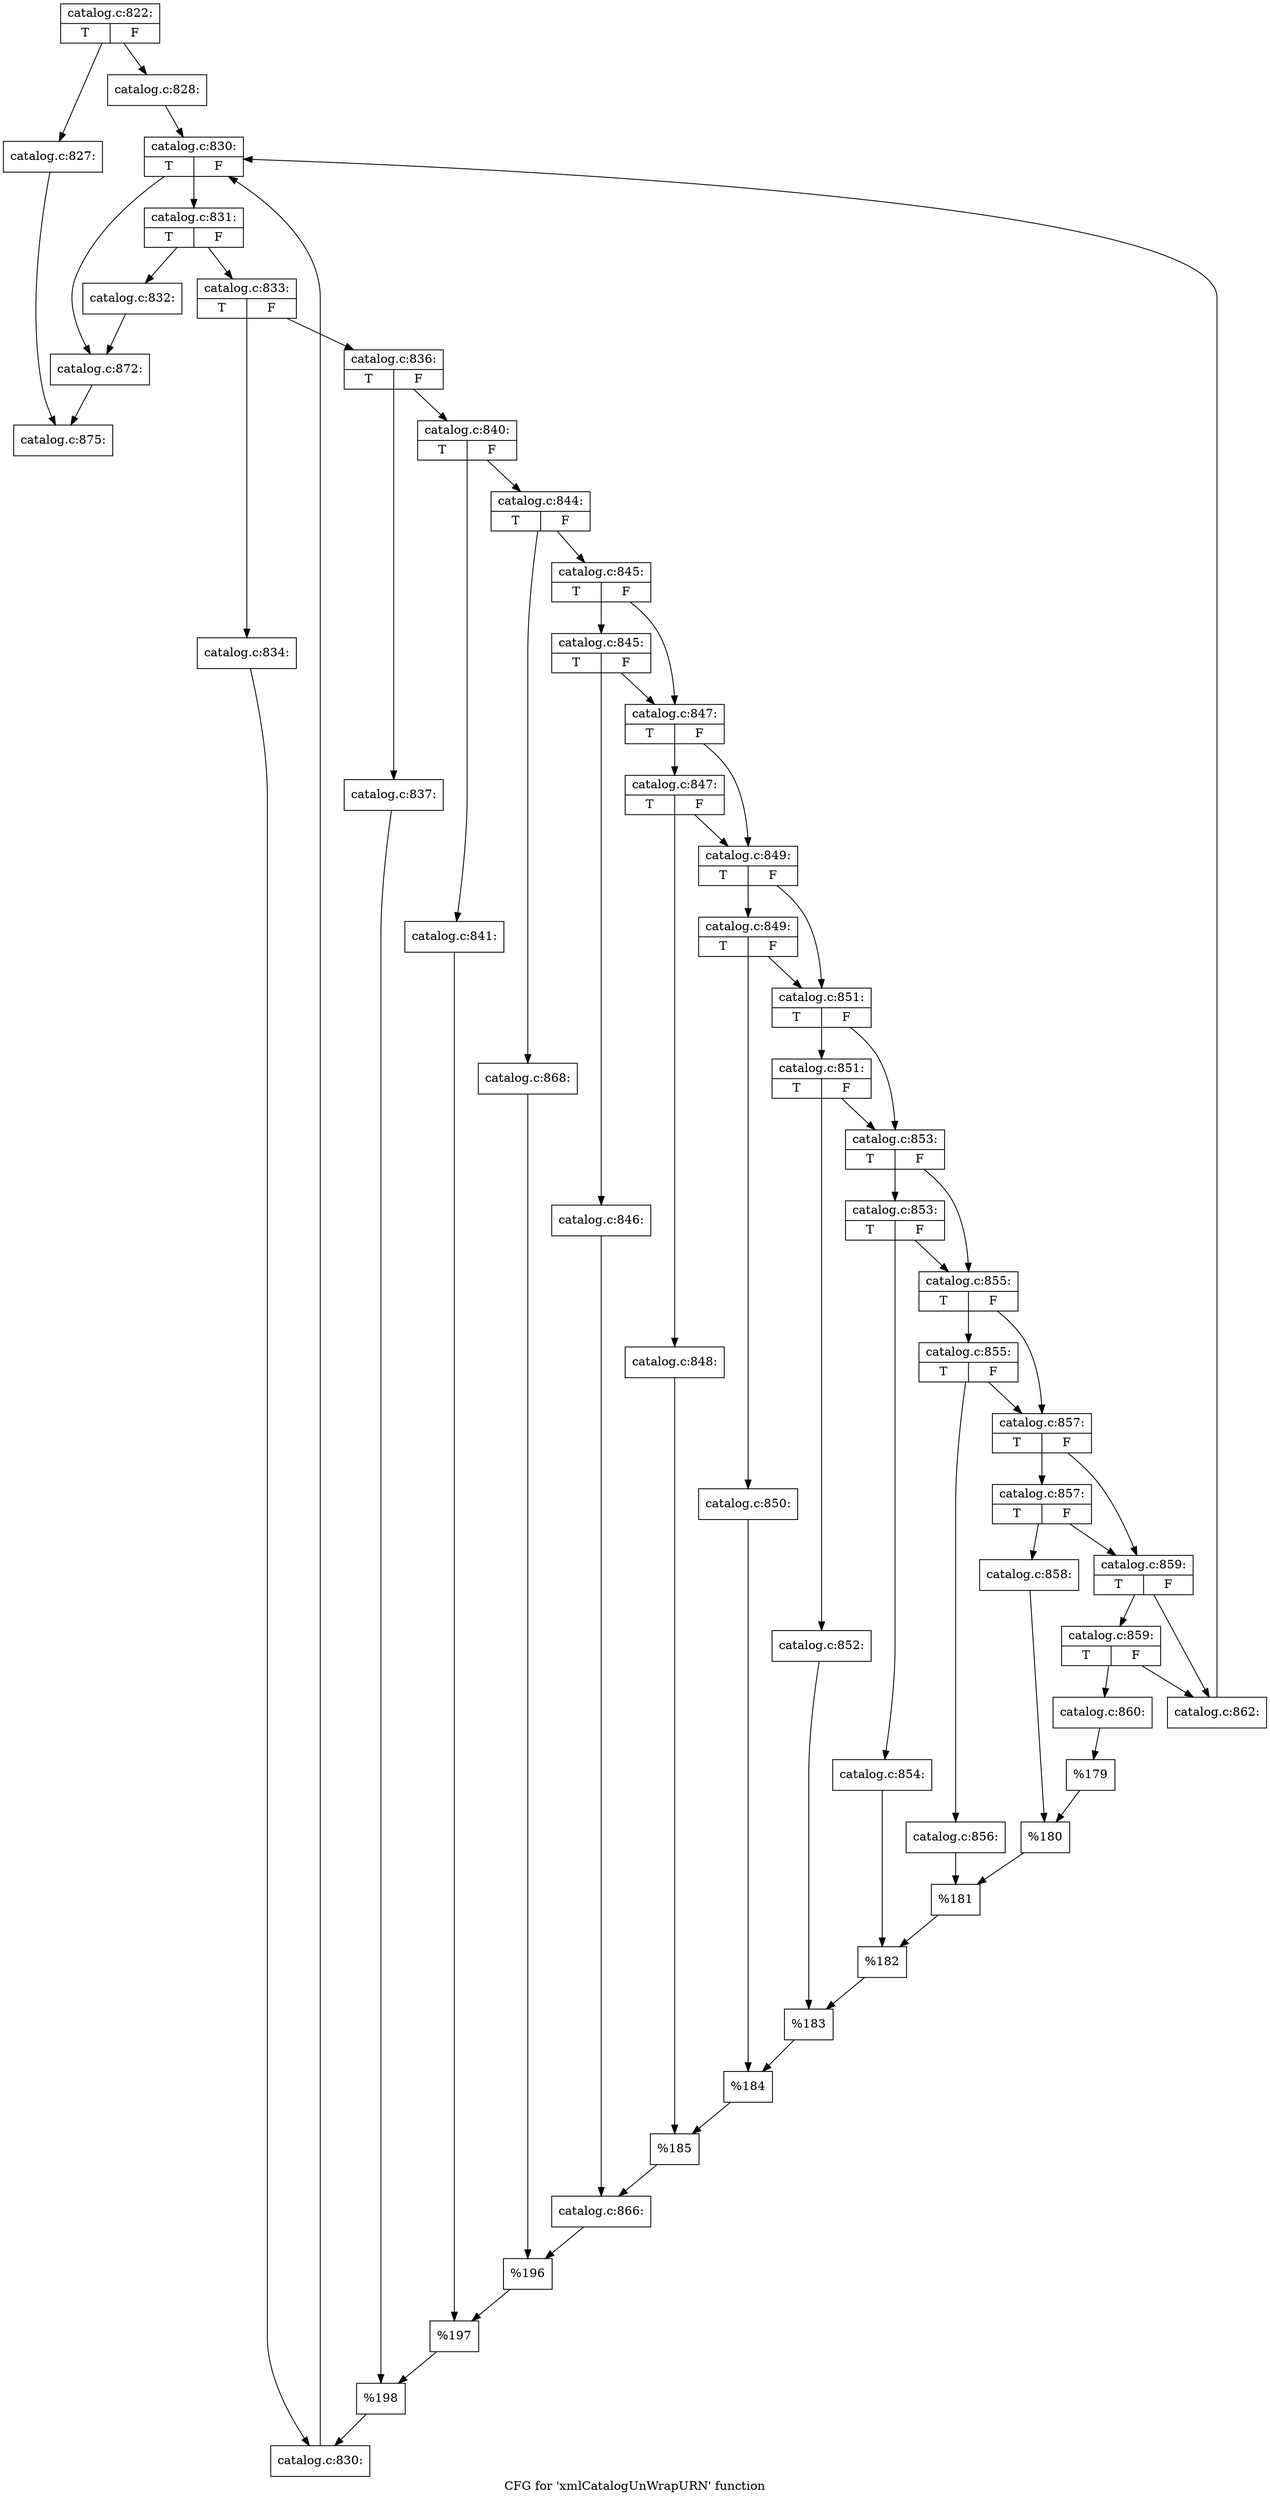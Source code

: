 digraph "CFG for 'xmlCatalogUnWrapURN' function" {
	label="CFG for 'xmlCatalogUnWrapURN' function";

	Node0x39ee640 [shape=record,label="{catalog.c:822:|{<s0>T|<s1>F}}"];
	Node0x39ee640 -> Node0x39fcbd0;
	Node0x39ee640 -> Node0x39fcc20;
	Node0x39fcbd0 [shape=record,label="{catalog.c:827:}"];
	Node0x39fcbd0 -> Node0x39eeb20;
	Node0x39fcc20 [shape=record,label="{catalog.c:828:}"];
	Node0x39fcc20 -> Node0x39fd3c0;
	Node0x39fd3c0 [shape=record,label="{catalog.c:830:|{<s0>T|<s1>F}}"];
	Node0x39fd3c0 -> Node0x39fd870;
	Node0x39fd3c0 -> Node0x39fd5e0;
	Node0x39fd870 [shape=record,label="{catalog.c:831:|{<s0>T|<s1>F}}"];
	Node0x39fd870 -> Node0x39fda60;
	Node0x39fd870 -> Node0x39fdab0;
	Node0x39fda60 [shape=record,label="{catalog.c:832:}"];
	Node0x39fda60 -> Node0x39fd5e0;
	Node0x39fdab0 [shape=record,label="{catalog.c:833:|{<s0>T|<s1>F}}"];
	Node0x39fdab0 -> Node0x39fdf00;
	Node0x39fdab0 -> Node0x39fdfa0;
	Node0x39fdf00 [shape=record,label="{catalog.c:834:}"];
	Node0x39fdf00 -> Node0x39fdf50;
	Node0x39fdfa0 [shape=record,label="{catalog.c:836:|{<s0>T|<s1>F}}"];
	Node0x39fdfa0 -> Node0x39fea90;
	Node0x39fdfa0 -> Node0x39feb30;
	Node0x39fea90 [shape=record,label="{catalog.c:837:}"];
	Node0x39fea90 -> Node0x39feae0;
	Node0x39feb30 [shape=record,label="{catalog.c:840:|{<s0>T|<s1>F}}"];
	Node0x39feb30 -> Node0x39ffa30;
	Node0x39feb30 -> Node0x39ffad0;
	Node0x39ffa30 [shape=record,label="{catalog.c:841:}"];
	Node0x39ffa30 -> Node0x39ffa80;
	Node0x39ffad0 [shape=record,label="{catalog.c:844:|{<s0>T|<s1>F}}"];
	Node0x39ffad0 -> Node0x3a009d0;
	Node0x39ffad0 -> Node0x3a00a70;
	Node0x3a009d0 [shape=record,label="{catalog.c:845:|{<s0>T|<s1>F}}"];
	Node0x3a009d0 -> Node0x3a01010;
	Node0x3a009d0 -> Node0x3a00fc0;
	Node0x3a01010 [shape=record,label="{catalog.c:845:|{<s0>T|<s1>F}}"];
	Node0x3a01010 -> Node0x3a00f20;
	Node0x3a01010 -> Node0x3a00fc0;
	Node0x3a00f20 [shape=record,label="{catalog.c:846:}"];
	Node0x3a00f20 -> Node0x3a00f70;
	Node0x3a00fc0 [shape=record,label="{catalog.c:847:|{<s0>T|<s1>F}}"];
	Node0x3a00fc0 -> Node0x3a01d70;
	Node0x3a00fc0 -> Node0x3a01d20;
	Node0x3a01d70 [shape=record,label="{catalog.c:847:|{<s0>T|<s1>F}}"];
	Node0x3a01d70 -> Node0x3a01c80;
	Node0x3a01d70 -> Node0x3a01d20;
	Node0x3a01c80 [shape=record,label="{catalog.c:848:}"];
	Node0x3a01c80 -> Node0x3a01cd0;
	Node0x3a01d20 [shape=record,label="{catalog.c:849:|{<s0>T|<s1>F}}"];
	Node0x3a01d20 -> Node0x3a02af0;
	Node0x3a01d20 -> Node0x3a02aa0;
	Node0x3a02af0 [shape=record,label="{catalog.c:849:|{<s0>T|<s1>F}}"];
	Node0x3a02af0 -> Node0x3a02a00;
	Node0x3a02af0 -> Node0x3a02aa0;
	Node0x3a02a00 [shape=record,label="{catalog.c:850:}"];
	Node0x3a02a00 -> Node0x3a02a50;
	Node0x3a02aa0 [shape=record,label="{catalog.c:851:|{<s0>T|<s1>F}}"];
	Node0x3a02aa0 -> Node0x3a03870;
	Node0x3a02aa0 -> Node0x3a03820;
	Node0x3a03870 [shape=record,label="{catalog.c:851:|{<s0>T|<s1>F}}"];
	Node0x3a03870 -> Node0x3a03780;
	Node0x3a03870 -> Node0x3a03820;
	Node0x3a03780 [shape=record,label="{catalog.c:852:}"];
	Node0x3a03780 -> Node0x3a037d0;
	Node0x3a03820 [shape=record,label="{catalog.c:853:|{<s0>T|<s1>F}}"];
	Node0x3a03820 -> Node0x3a045f0;
	Node0x3a03820 -> Node0x3a045a0;
	Node0x3a045f0 [shape=record,label="{catalog.c:853:|{<s0>T|<s1>F}}"];
	Node0x3a045f0 -> Node0x3a04500;
	Node0x3a045f0 -> Node0x3a045a0;
	Node0x3a04500 [shape=record,label="{catalog.c:854:}"];
	Node0x3a04500 -> Node0x3a04550;
	Node0x3a045a0 [shape=record,label="{catalog.c:855:|{<s0>T|<s1>F}}"];
	Node0x3a045a0 -> Node0x3a05370;
	Node0x3a045a0 -> Node0x3a05320;
	Node0x3a05370 [shape=record,label="{catalog.c:855:|{<s0>T|<s1>F}}"];
	Node0x3a05370 -> Node0x3a05280;
	Node0x3a05370 -> Node0x3a05320;
	Node0x3a05280 [shape=record,label="{catalog.c:856:}"];
	Node0x3a05280 -> Node0x3a052d0;
	Node0x3a05320 [shape=record,label="{catalog.c:857:|{<s0>T|<s1>F}}"];
	Node0x3a05320 -> Node0x3a060f0;
	Node0x3a05320 -> Node0x3a060a0;
	Node0x3a060f0 [shape=record,label="{catalog.c:857:|{<s0>T|<s1>F}}"];
	Node0x3a060f0 -> Node0x3a06000;
	Node0x3a060f0 -> Node0x3a060a0;
	Node0x3a06000 [shape=record,label="{catalog.c:858:}"];
	Node0x3a06000 -> Node0x3a06050;
	Node0x3a060a0 [shape=record,label="{catalog.c:859:|{<s0>T|<s1>F}}"];
	Node0x3a060a0 -> Node0x3a06eb0;
	Node0x3a060a0 -> Node0x3a06e60;
	Node0x3a06eb0 [shape=record,label="{catalog.c:859:|{<s0>T|<s1>F}}"];
	Node0x3a06eb0 -> Node0x3a06dc0;
	Node0x3a06eb0 -> Node0x3a06e60;
	Node0x3a06dc0 [shape=record,label="{catalog.c:860:}"];
	Node0x3a06dc0 -> Node0x3a06e10;
	Node0x3a06e60 [shape=record,label="{catalog.c:862:}"];
	Node0x3a06e60 -> Node0x39fd3c0;
	Node0x3a06e10 [shape=record,label="{%179}"];
	Node0x3a06e10 -> Node0x3a06050;
	Node0x3a06050 [shape=record,label="{%180}"];
	Node0x3a06050 -> Node0x3a052d0;
	Node0x3a052d0 [shape=record,label="{%181}"];
	Node0x3a052d0 -> Node0x3a04550;
	Node0x3a04550 [shape=record,label="{%182}"];
	Node0x3a04550 -> Node0x3a037d0;
	Node0x3a037d0 [shape=record,label="{%183}"];
	Node0x3a037d0 -> Node0x3a02a50;
	Node0x3a02a50 [shape=record,label="{%184}"];
	Node0x3a02a50 -> Node0x3a01cd0;
	Node0x3a01cd0 [shape=record,label="{%185}"];
	Node0x3a01cd0 -> Node0x3a00f70;
	Node0x3a00f70 [shape=record,label="{catalog.c:866:}"];
	Node0x3a00f70 -> Node0x3a00a20;
	Node0x3a00a70 [shape=record,label="{catalog.c:868:}"];
	Node0x3a00a70 -> Node0x3a00a20;
	Node0x3a00a20 [shape=record,label="{%196}"];
	Node0x3a00a20 -> Node0x39ffa80;
	Node0x39ffa80 [shape=record,label="{%197}"];
	Node0x39ffa80 -> Node0x39feae0;
	Node0x39feae0 [shape=record,label="{%198}"];
	Node0x39feae0 -> Node0x39fdf50;
	Node0x39fdf50 [shape=record,label="{catalog.c:830:}"];
	Node0x39fdf50 -> Node0x39fd3c0;
	Node0x39fd5e0 [shape=record,label="{catalog.c:872:}"];
	Node0x39fd5e0 -> Node0x39eeb20;
	Node0x39eeb20 [shape=record,label="{catalog.c:875:}"];
}
